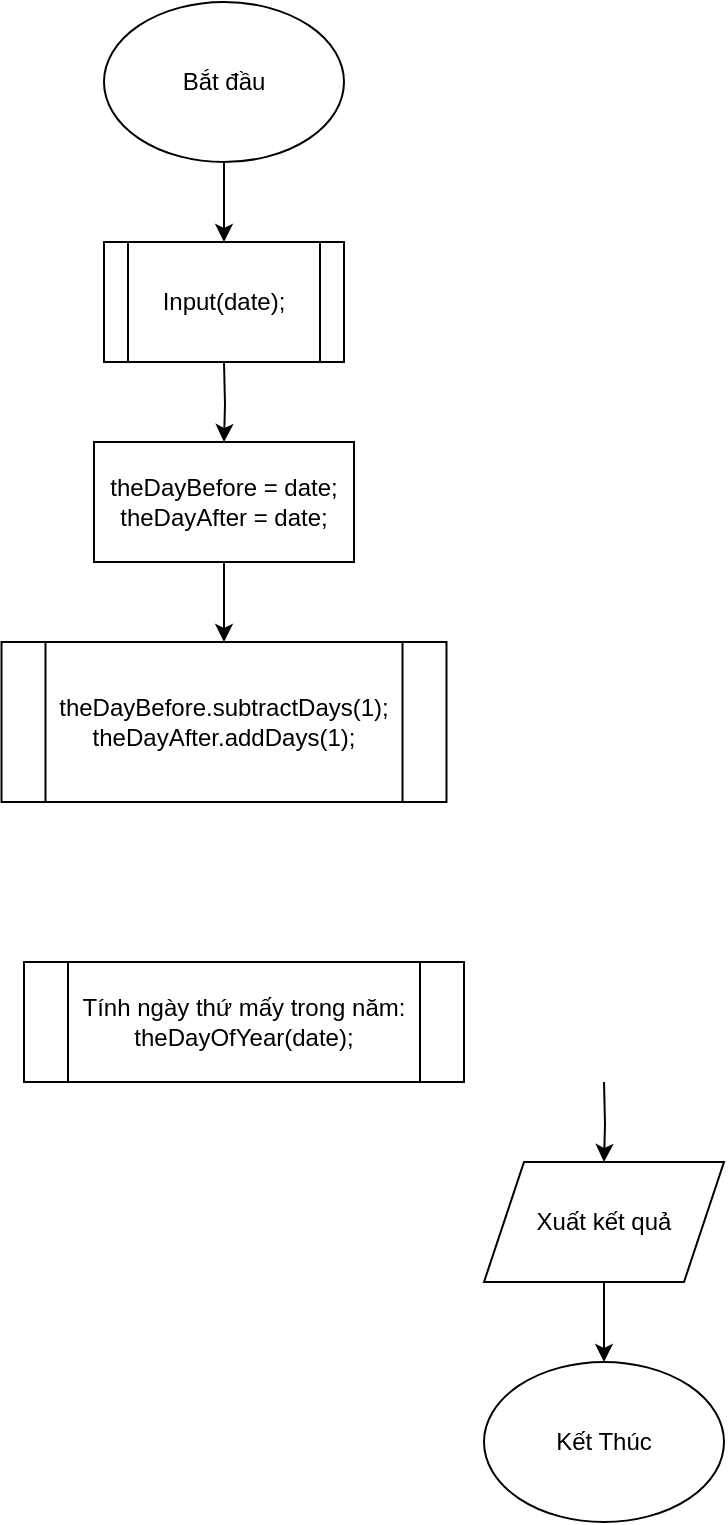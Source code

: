 <mxfile version="26.0.16">
  <diagram name="Page-1" id="wERWj5spzIoNXAoKMw9v">
    <mxGraphModel dx="1564" dy="837" grid="1" gridSize="10" guides="1" tooltips="1" connect="1" arrows="1" fold="1" page="1" pageScale="1" pageWidth="850" pageHeight="1100" math="0" shadow="0">
      <root>
        <mxCell id="0" />
        <mxCell id="1" parent="0" />
        <mxCell id="QW11xXZSU_9BEls69U-a-3" style="edgeStyle=orthogonalEdgeStyle;rounded=0;orthogonalLoop=1;jettySize=auto;html=1;exitX=0.5;exitY=1;exitDx=0;exitDy=0;entryX=0.5;entryY=0;entryDx=0;entryDy=0;" edge="1" parent="1" source="QW11xXZSU_9BEls69U-a-1">
          <mxGeometry relative="1" as="geometry">
            <mxPoint x="-300" y="160" as="targetPoint" />
          </mxGeometry>
        </mxCell>
        <mxCell id="QW11xXZSU_9BEls69U-a-1" value="Bắt đầu" style="ellipse;whiteSpace=wrap;html=1;" vertex="1" parent="1">
          <mxGeometry x="-360" y="40" width="120" height="80" as="geometry" />
        </mxCell>
        <mxCell id="QW11xXZSU_9BEls69U-a-5" style="edgeStyle=orthogonalEdgeStyle;rounded=0;orthogonalLoop=1;jettySize=auto;html=1;exitX=0.5;exitY=1;exitDx=0;exitDy=0;entryX=0.5;entryY=0;entryDx=0;entryDy=0;" edge="1" parent="1" target="QW11xXZSU_9BEls69U-a-4">
          <mxGeometry relative="1" as="geometry">
            <mxPoint x="-300" y="220" as="sourcePoint" />
          </mxGeometry>
        </mxCell>
        <mxCell id="QW11xXZSU_9BEls69U-a-20" style="edgeStyle=orthogonalEdgeStyle;rounded=0;orthogonalLoop=1;jettySize=auto;html=1;exitX=0.5;exitY=1;exitDx=0;exitDy=0;entryX=0.5;entryY=0;entryDx=0;entryDy=0;" edge="1" parent="1" source="QW11xXZSU_9BEls69U-a-4" target="QW11xXZSU_9BEls69U-a-16">
          <mxGeometry relative="1" as="geometry" />
        </mxCell>
        <mxCell id="QW11xXZSU_9BEls69U-a-4" value="theDayBefore = date;&lt;br&gt;theDayAfter = date;" style="rounded=0;whiteSpace=wrap;html=1;" vertex="1" parent="1">
          <mxGeometry x="-365" y="260" width="130" height="60" as="geometry" />
        </mxCell>
        <mxCell id="QW11xXZSU_9BEls69U-a-14" style="edgeStyle=orthogonalEdgeStyle;rounded=0;orthogonalLoop=1;jettySize=auto;html=1;exitX=0.5;exitY=1;exitDx=0;exitDy=0;entryX=0.5;entryY=0;entryDx=0;entryDy=0;" edge="1" parent="1" target="QW11xXZSU_9BEls69U-a-11">
          <mxGeometry relative="1" as="geometry">
            <mxPoint x="-110" y="580" as="sourcePoint" />
          </mxGeometry>
        </mxCell>
        <mxCell id="QW11xXZSU_9BEls69U-a-15" style="edgeStyle=orthogonalEdgeStyle;rounded=0;orthogonalLoop=1;jettySize=auto;html=1;exitX=0.5;exitY=1;exitDx=0;exitDy=0;entryX=0.5;entryY=0;entryDx=0;entryDy=0;" edge="1" parent="1" source="QW11xXZSU_9BEls69U-a-11" target="QW11xXZSU_9BEls69U-a-12">
          <mxGeometry relative="1" as="geometry" />
        </mxCell>
        <mxCell id="QW11xXZSU_9BEls69U-a-11" value="Xuất kết quả" style="shape=parallelogram;perimeter=parallelogramPerimeter;whiteSpace=wrap;html=1;fixedSize=1;" vertex="1" parent="1">
          <mxGeometry x="-170" y="620" width="120" height="60" as="geometry" />
        </mxCell>
        <mxCell id="QW11xXZSU_9BEls69U-a-12" value="Kết Thúc" style="ellipse;whiteSpace=wrap;html=1;" vertex="1" parent="1">
          <mxGeometry x="-170" y="720" width="120" height="80" as="geometry" />
        </mxCell>
        <mxCell id="QW11xXZSU_9BEls69U-a-13" value="Input(date);" style="shape=process;whiteSpace=wrap;html=1;backgroundOutline=1;" vertex="1" parent="1">
          <mxGeometry x="-360" y="160" width="120" height="60" as="geometry" />
        </mxCell>
        <mxCell id="QW11xXZSU_9BEls69U-a-16" value="&lt;div&gt;&lt;span style=&quot;background-color: transparent; color: light-dark(rgb(0, 0, 0), rgb(255, 255, 255));&quot;&gt;theDayBefore.subtractDays(1);&lt;/span&gt;&lt;/div&gt;&lt;div&gt;theDayAfter.addDays(1);&lt;/div&gt;" style="shape=process;whiteSpace=wrap;html=1;backgroundOutline=1;" vertex="1" parent="1">
          <mxGeometry x="-411.25" y="360" width="222.5" height="80" as="geometry" />
        </mxCell>
        <mxCell id="QW11xXZSU_9BEls69U-a-21" value="Tính ngày thứ mấy trong năm:&lt;br&gt;theDayOfYear(date);" style="shape=process;whiteSpace=wrap;html=1;backgroundOutline=1;" vertex="1" parent="1">
          <mxGeometry x="-400" y="520" width="220" height="60" as="geometry" />
        </mxCell>
      </root>
    </mxGraphModel>
  </diagram>
</mxfile>
